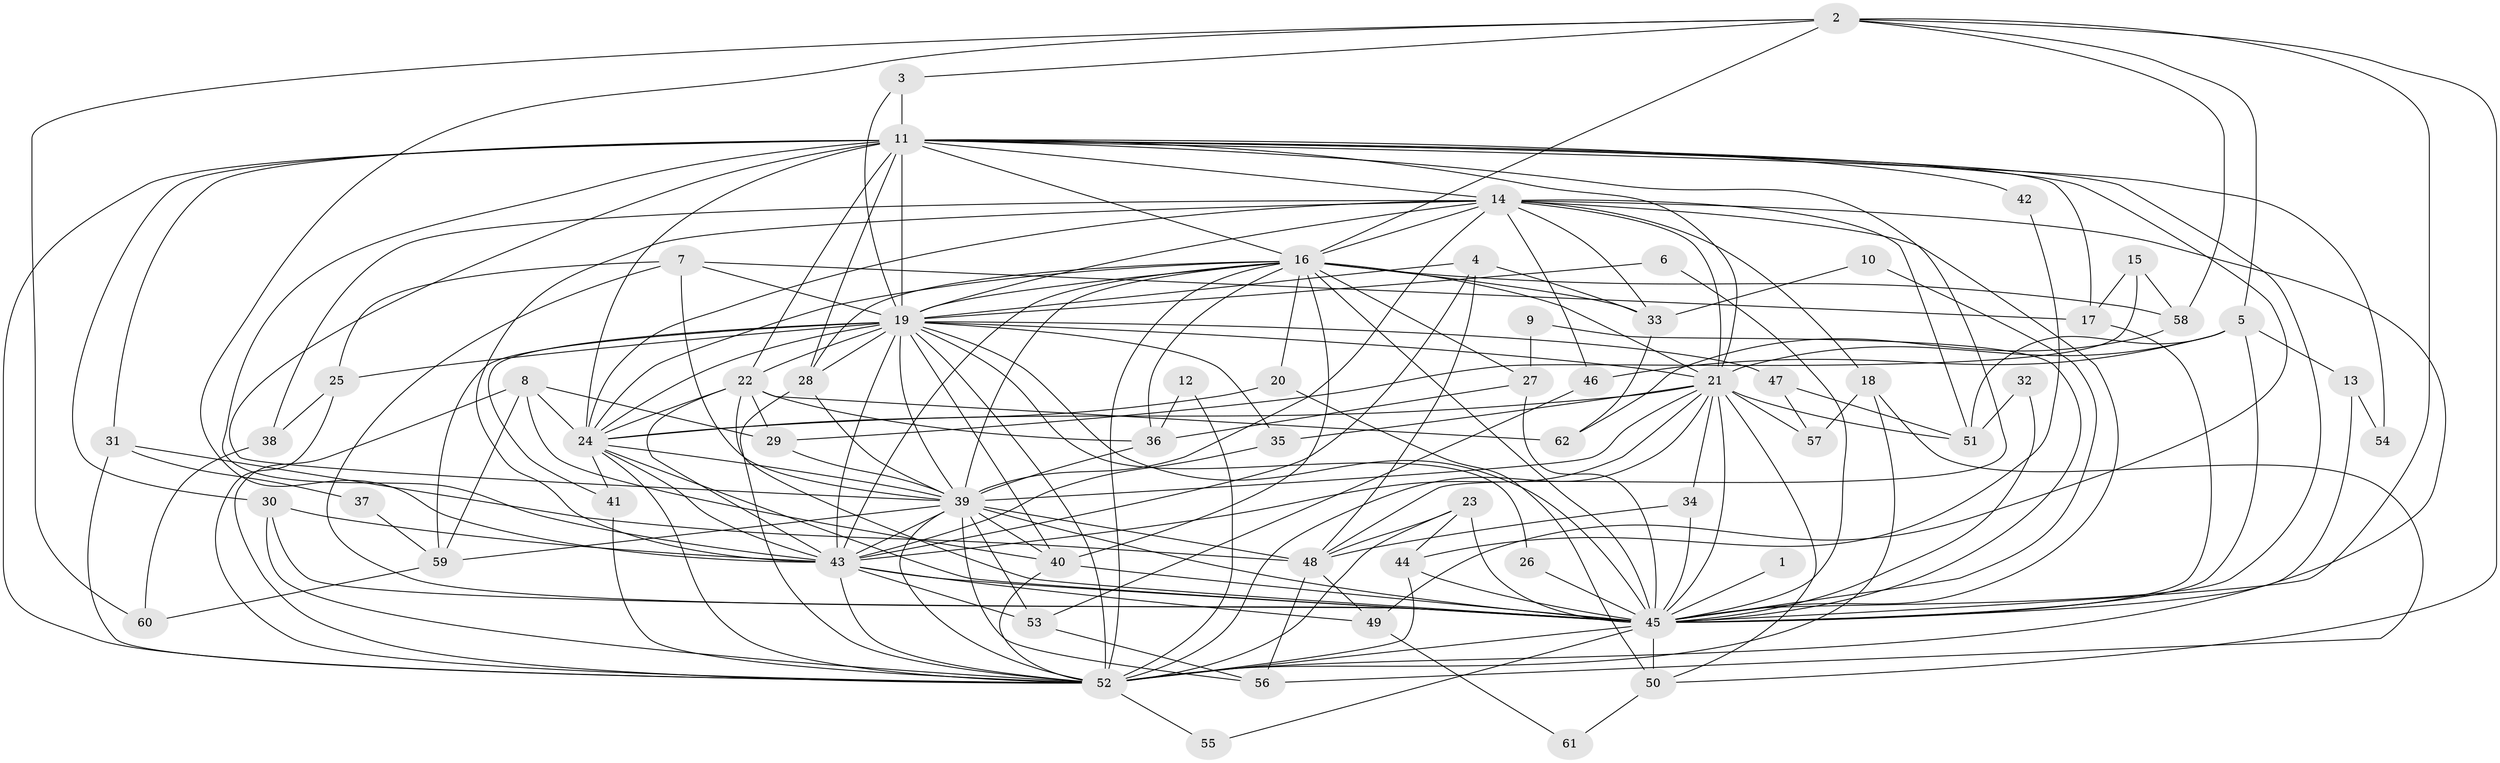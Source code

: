 // original degree distribution, {23: 0.024390243902439025, 20: 0.008130081300813009, 18: 0.008130081300813009, 16: 0.008130081300813009, 15: 0.008130081300813009, 29: 0.008130081300813009, 14: 0.008130081300813009, 35: 0.008130081300813009, 3: 0.1951219512195122, 5: 0.08943089430894309, 4: 0.0975609756097561, 6: 0.016260162601626018, 2: 0.5040650406504065, 7: 0.008130081300813009, 8: 0.008130081300813009}
// Generated by graph-tools (version 1.1) at 2025/01/03/09/25 03:01:17]
// undirected, 62 vertices, 189 edges
graph export_dot {
graph [start="1"]
  node [color=gray90,style=filled];
  1;
  2;
  3;
  4;
  5;
  6;
  7;
  8;
  9;
  10;
  11;
  12;
  13;
  14;
  15;
  16;
  17;
  18;
  19;
  20;
  21;
  22;
  23;
  24;
  25;
  26;
  27;
  28;
  29;
  30;
  31;
  32;
  33;
  34;
  35;
  36;
  37;
  38;
  39;
  40;
  41;
  42;
  43;
  44;
  45;
  46;
  47;
  48;
  49;
  50;
  51;
  52;
  53;
  54;
  55;
  56;
  57;
  58;
  59;
  60;
  61;
  62;
  1 -- 45 [weight=1.0];
  2 -- 3 [weight=1.0];
  2 -- 5 [weight=1.0];
  2 -- 16 [weight=1.0];
  2 -- 43 [weight=1.0];
  2 -- 45 [weight=1.0];
  2 -- 50 [weight=1.0];
  2 -- 58 [weight=1.0];
  2 -- 60 [weight=1.0];
  3 -- 11 [weight=1.0];
  3 -- 19 [weight=1.0];
  4 -- 19 [weight=1.0];
  4 -- 33 [weight=1.0];
  4 -- 43 [weight=1.0];
  4 -- 48 [weight=1.0];
  5 -- 13 [weight=1.0];
  5 -- 21 [weight=1.0];
  5 -- 45 [weight=1.0];
  5 -- 46 [weight=1.0];
  5 -- 51 [weight=1.0];
  6 -- 19 [weight=1.0];
  6 -- 45 [weight=1.0];
  7 -- 17 [weight=1.0];
  7 -- 19 [weight=1.0];
  7 -- 25 [weight=1.0];
  7 -- 39 [weight=2.0];
  7 -- 45 [weight=1.0];
  8 -- 24 [weight=1.0];
  8 -- 29 [weight=1.0];
  8 -- 40 [weight=1.0];
  8 -- 52 [weight=1.0];
  8 -- 59 [weight=1.0];
  9 -- 27 [weight=1.0];
  9 -- 45 [weight=1.0];
  10 -- 33 [weight=1.0];
  10 -- 45 [weight=1.0];
  11 -- 14 [weight=1.0];
  11 -- 16 [weight=1.0];
  11 -- 17 [weight=1.0];
  11 -- 19 [weight=2.0];
  11 -- 21 [weight=1.0];
  11 -- 22 [weight=1.0];
  11 -- 24 [weight=2.0];
  11 -- 28 [weight=1.0];
  11 -- 30 [weight=1.0];
  11 -- 31 [weight=1.0];
  11 -- 39 [weight=1.0];
  11 -- 42 [weight=1.0];
  11 -- 43 [weight=1.0];
  11 -- 45 [weight=1.0];
  11 -- 48 [weight=1.0];
  11 -- 49 [weight=1.0];
  11 -- 52 [weight=1.0];
  11 -- 54 [weight=1.0];
  12 -- 36 [weight=1.0];
  12 -- 52 [weight=1.0];
  13 -- 45 [weight=2.0];
  13 -- 54 [weight=1.0];
  14 -- 16 [weight=1.0];
  14 -- 18 [weight=1.0];
  14 -- 19 [weight=1.0];
  14 -- 21 [weight=1.0];
  14 -- 24 [weight=1.0];
  14 -- 33 [weight=1.0];
  14 -- 38 [weight=1.0];
  14 -- 39 [weight=1.0];
  14 -- 43 [weight=2.0];
  14 -- 45 [weight=2.0];
  14 -- 46 [weight=1.0];
  14 -- 51 [weight=1.0];
  14 -- 52 [weight=1.0];
  15 -- 17 [weight=1.0];
  15 -- 29 [weight=1.0];
  15 -- 58 [weight=1.0];
  16 -- 19 [weight=1.0];
  16 -- 20 [weight=1.0];
  16 -- 21 [weight=1.0];
  16 -- 24 [weight=1.0];
  16 -- 27 [weight=1.0];
  16 -- 28 [weight=1.0];
  16 -- 33 [weight=1.0];
  16 -- 36 [weight=1.0];
  16 -- 39 [weight=1.0];
  16 -- 40 [weight=2.0];
  16 -- 43 [weight=1.0];
  16 -- 45 [weight=1.0];
  16 -- 52 [weight=1.0];
  16 -- 58 [weight=1.0];
  17 -- 45 [weight=1.0];
  18 -- 52 [weight=1.0];
  18 -- 56 [weight=1.0];
  18 -- 57 [weight=1.0];
  19 -- 21 [weight=2.0];
  19 -- 22 [weight=1.0];
  19 -- 24 [weight=1.0];
  19 -- 25 [weight=1.0];
  19 -- 26 [weight=1.0];
  19 -- 28 [weight=1.0];
  19 -- 35 [weight=1.0];
  19 -- 39 [weight=3.0];
  19 -- 40 [weight=1.0];
  19 -- 41 [weight=1.0];
  19 -- 43 [weight=2.0];
  19 -- 45 [weight=1.0];
  19 -- 47 [weight=1.0];
  19 -- 52 [weight=3.0];
  19 -- 59 [weight=1.0];
  20 -- 24 [weight=1.0];
  20 -- 50 [weight=1.0];
  21 -- 24 [weight=1.0];
  21 -- 34 [weight=1.0];
  21 -- 35 [weight=1.0];
  21 -- 39 [weight=1.0];
  21 -- 43 [weight=1.0];
  21 -- 45 [weight=1.0];
  21 -- 50 [weight=1.0];
  21 -- 51 [weight=1.0];
  21 -- 52 [weight=1.0];
  21 -- 57 [weight=1.0];
  22 -- 24 [weight=1.0];
  22 -- 29 [weight=1.0];
  22 -- 36 [weight=1.0];
  22 -- 43 [weight=1.0];
  22 -- 45 [weight=1.0];
  22 -- 62 [weight=1.0];
  23 -- 44 [weight=1.0];
  23 -- 45 [weight=1.0];
  23 -- 48 [weight=1.0];
  23 -- 52 [weight=1.0];
  24 -- 39 [weight=2.0];
  24 -- 41 [weight=1.0];
  24 -- 43 [weight=1.0];
  24 -- 45 [weight=1.0];
  24 -- 52 [weight=1.0];
  25 -- 38 [weight=1.0];
  25 -- 52 [weight=1.0];
  26 -- 45 [weight=1.0];
  27 -- 36 [weight=1.0];
  27 -- 45 [weight=1.0];
  28 -- 39 [weight=1.0];
  28 -- 52 [weight=1.0];
  29 -- 39 [weight=1.0];
  30 -- 43 [weight=1.0];
  30 -- 45 [weight=1.0];
  30 -- 52 [weight=1.0];
  31 -- 37 [weight=1.0];
  31 -- 48 [weight=1.0];
  31 -- 52 [weight=1.0];
  32 -- 45 [weight=1.0];
  32 -- 51 [weight=1.0];
  33 -- 62 [weight=1.0];
  34 -- 45 [weight=1.0];
  34 -- 48 [weight=1.0];
  35 -- 43 [weight=1.0];
  36 -- 39 [weight=1.0];
  37 -- 59 [weight=1.0];
  38 -- 60 [weight=1.0];
  39 -- 40 [weight=1.0];
  39 -- 43 [weight=1.0];
  39 -- 45 [weight=1.0];
  39 -- 48 [weight=1.0];
  39 -- 52 [weight=1.0];
  39 -- 53 [weight=1.0];
  39 -- 56 [weight=1.0];
  39 -- 59 [weight=2.0];
  40 -- 45 [weight=1.0];
  40 -- 52 [weight=1.0];
  41 -- 52 [weight=1.0];
  42 -- 44 [weight=1.0];
  43 -- 45 [weight=3.0];
  43 -- 49 [weight=1.0];
  43 -- 52 [weight=1.0];
  43 -- 53 [weight=1.0];
  44 -- 45 [weight=1.0];
  44 -- 52 [weight=1.0];
  45 -- 50 [weight=1.0];
  45 -- 52 [weight=1.0];
  45 -- 55 [weight=1.0];
  46 -- 53 [weight=1.0];
  47 -- 51 [weight=1.0];
  47 -- 57 [weight=1.0];
  48 -- 49 [weight=1.0];
  48 -- 56 [weight=1.0];
  49 -- 61 [weight=1.0];
  50 -- 61 [weight=1.0];
  52 -- 55 [weight=1.0];
  53 -- 56 [weight=1.0];
  58 -- 62 [weight=1.0];
  59 -- 60 [weight=1.0];
}
